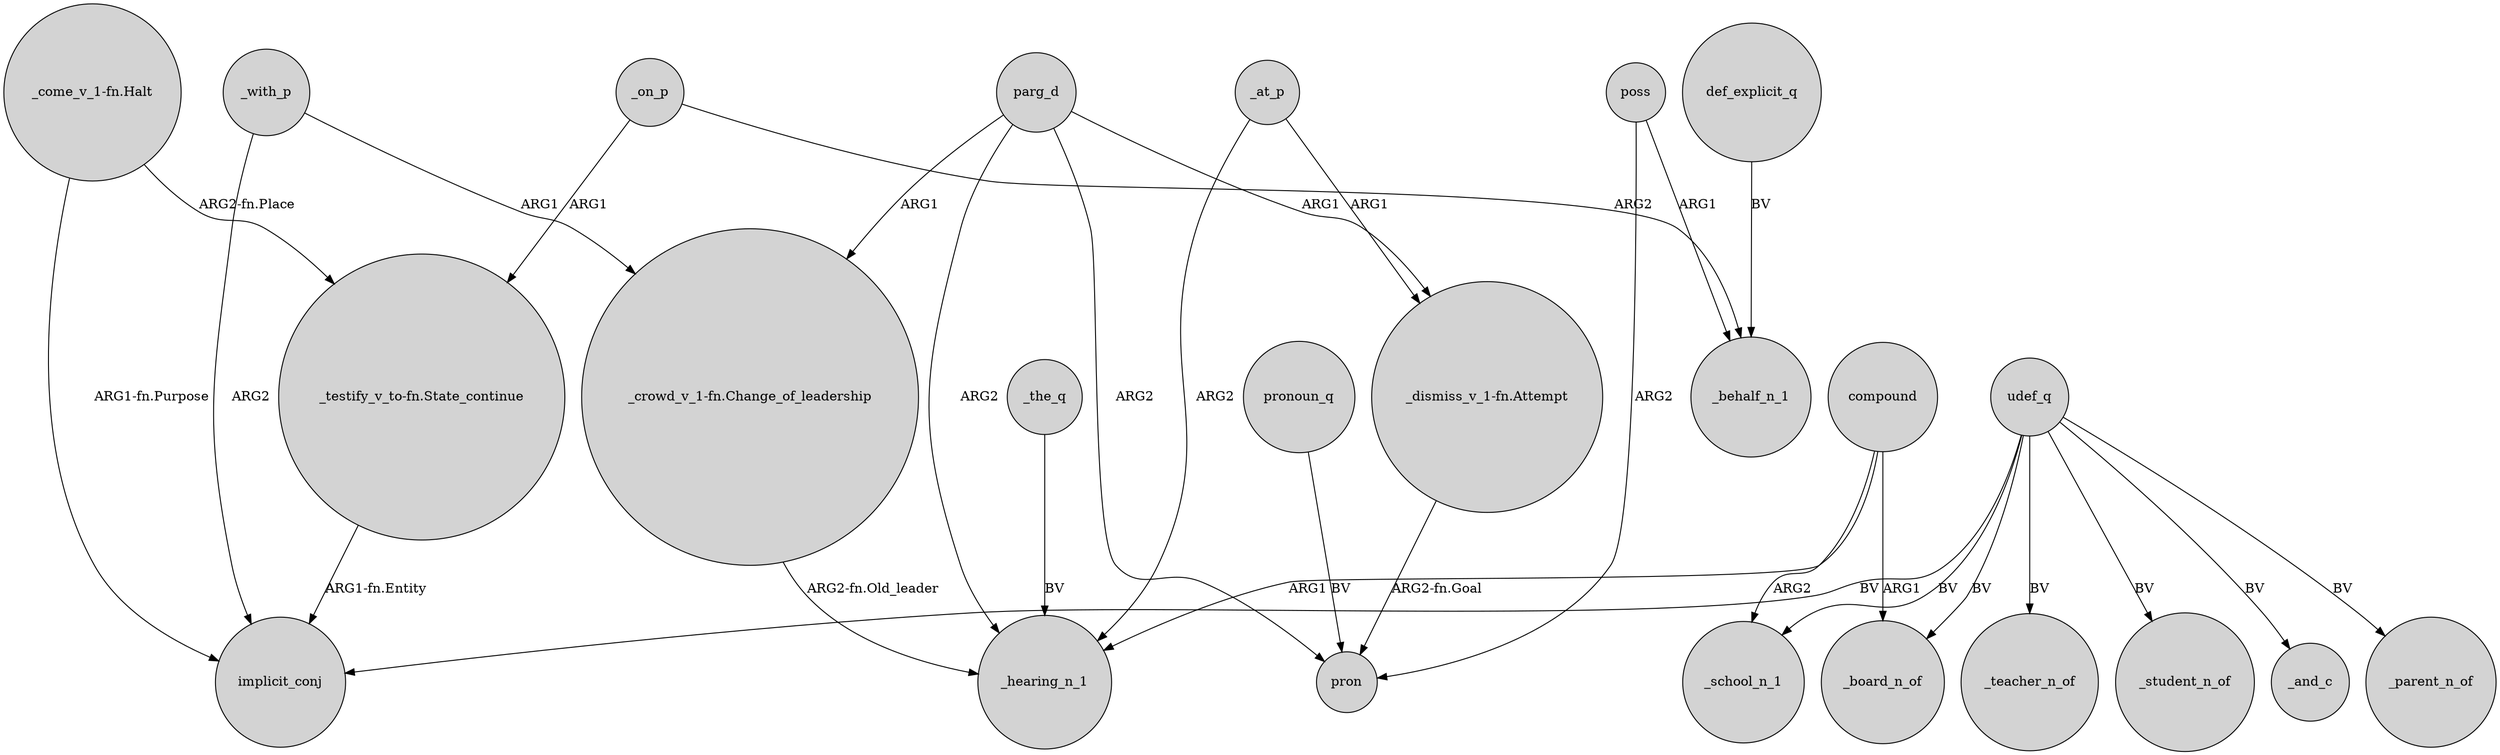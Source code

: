 digraph {
	node [shape=circle style=filled]
	"_testify_v_to-fn.State_continue" -> implicit_conj [label="ARG1-fn.Entity"]
	udef_q -> _student_n_of [label=BV]
	"_dismiss_v_1-fn.Attempt" -> pron [label="ARG2-fn.Goal"]
	compound -> _board_n_of [label=ARG1]
	poss -> _behalf_n_1 [label=ARG1]
	"_crowd_v_1-fn.Change_of_leadership" -> _hearing_n_1 [label="ARG2-fn.Old_leader"]
	_the_q -> _hearing_n_1 [label=BV]
	udef_q -> _school_n_1 [label=BV]
	compound -> _school_n_1 [label=ARG2]
	parg_d -> "_dismiss_v_1-fn.Attempt" [label=ARG1]
	"_come_v_1-fn.Halt" -> "_testify_v_to-fn.State_continue" [label="ARG2-fn.Place"]
	udef_q -> _and_c [label=BV]
	parg_d -> "_crowd_v_1-fn.Change_of_leadership" [label=ARG1]
	_with_p -> "_crowd_v_1-fn.Change_of_leadership" [label=ARG1]
	udef_q -> implicit_conj [label=BV]
	poss -> pron [label=ARG2]
	_with_p -> implicit_conj [label=ARG2]
	"_come_v_1-fn.Halt" -> implicit_conj [label="ARG1-fn.Purpose"]
	parg_d -> _hearing_n_1 [label=ARG2]
	_at_p -> "_dismiss_v_1-fn.Attempt" [label=ARG1]
	parg_d -> pron [label=ARG2]
	pronoun_q -> pron [label=BV]
	_at_p -> _hearing_n_1 [label=ARG2]
	def_explicit_q -> _behalf_n_1 [label=BV]
	_on_p -> "_testify_v_to-fn.State_continue" [label=ARG1]
	udef_q -> _parent_n_of [label=BV]
	udef_q -> _teacher_n_of [label=BV]
	compound -> _hearing_n_1 [label=ARG1]
	_on_p -> _behalf_n_1 [label=ARG2]
	udef_q -> _board_n_of [label=BV]
}
